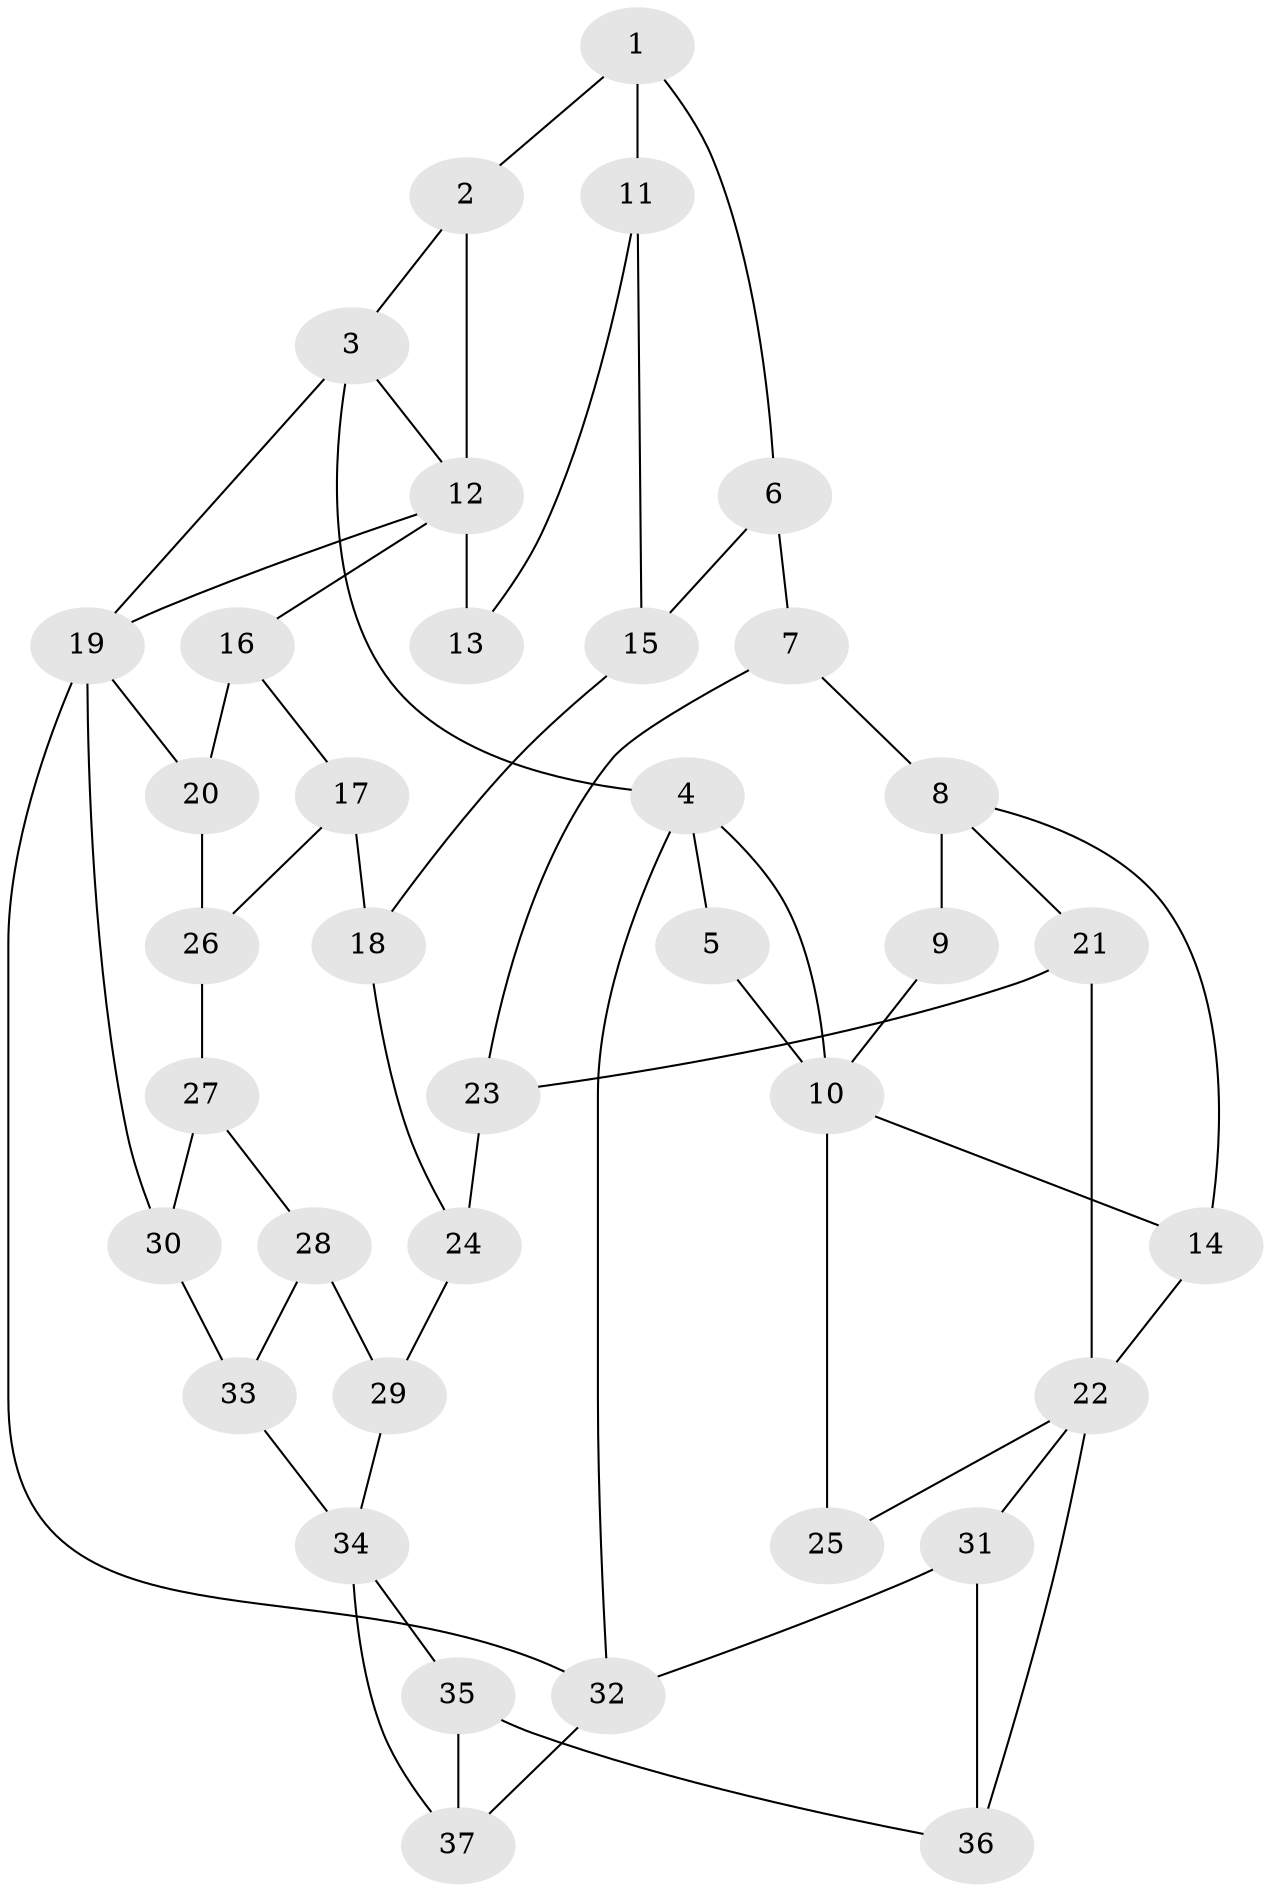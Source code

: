 // original degree distribution, {3: 0.02702702702702703, 4: 0.24324324324324326, 6: 0.21621621621621623, 5: 0.5135135135135135}
// Generated by graph-tools (version 1.1) at 2025/38/03/09/25 02:38:41]
// undirected, 37 vertices, 60 edges
graph export_dot {
graph [start="1"]
  node [color=gray90,style=filled];
  1;
  2;
  3;
  4;
  5;
  6;
  7;
  8;
  9;
  10;
  11;
  12;
  13;
  14;
  15;
  16;
  17;
  18;
  19;
  20;
  21;
  22;
  23;
  24;
  25;
  26;
  27;
  28;
  29;
  30;
  31;
  32;
  33;
  34;
  35;
  36;
  37;
  1 -- 2 [weight=1.0];
  1 -- 6 [weight=1.0];
  1 -- 11 [weight=2.0];
  2 -- 3 [weight=1.0];
  2 -- 12 [weight=1.0];
  3 -- 4 [weight=1.0];
  3 -- 12 [weight=1.0];
  3 -- 19 [weight=1.0];
  4 -- 5 [weight=1.0];
  4 -- 10 [weight=1.0];
  4 -- 32 [weight=1.0];
  5 -- 10 [weight=1.0];
  6 -- 7 [weight=1.0];
  6 -- 15 [weight=1.0];
  7 -- 8 [weight=1.0];
  7 -- 23 [weight=1.0];
  8 -- 9 [weight=2.0];
  8 -- 14 [weight=1.0];
  8 -- 21 [weight=1.0];
  9 -- 10 [weight=1.0];
  10 -- 14 [weight=1.0];
  10 -- 25 [weight=2.0];
  11 -- 13 [weight=1.0];
  11 -- 15 [weight=1.0];
  12 -- 13 [weight=2.0];
  12 -- 16 [weight=1.0];
  12 -- 19 [weight=1.0];
  14 -- 22 [weight=1.0];
  15 -- 18 [weight=1.0];
  16 -- 17 [weight=1.0];
  16 -- 20 [weight=1.0];
  17 -- 18 [weight=1.0];
  17 -- 26 [weight=1.0];
  18 -- 24 [weight=1.0];
  19 -- 20 [weight=1.0];
  19 -- 30 [weight=2.0];
  19 -- 32 [weight=1.0];
  20 -- 26 [weight=1.0];
  21 -- 22 [weight=2.0];
  21 -- 23 [weight=2.0];
  22 -- 25 [weight=1.0];
  22 -- 31 [weight=1.0];
  22 -- 36 [weight=1.0];
  23 -- 24 [weight=2.0];
  24 -- 29 [weight=2.0];
  26 -- 27 [weight=2.0];
  27 -- 28 [weight=1.0];
  27 -- 30 [weight=2.0];
  28 -- 29 [weight=1.0];
  28 -- 33 [weight=1.0];
  29 -- 34 [weight=2.0];
  30 -- 33 [weight=2.0];
  31 -- 32 [weight=1.0];
  31 -- 36 [weight=1.0];
  32 -- 37 [weight=1.0];
  33 -- 34 [weight=2.0];
  34 -- 35 [weight=1.0];
  34 -- 37 [weight=1.0];
  35 -- 36 [weight=1.0];
  35 -- 37 [weight=1.0];
}
